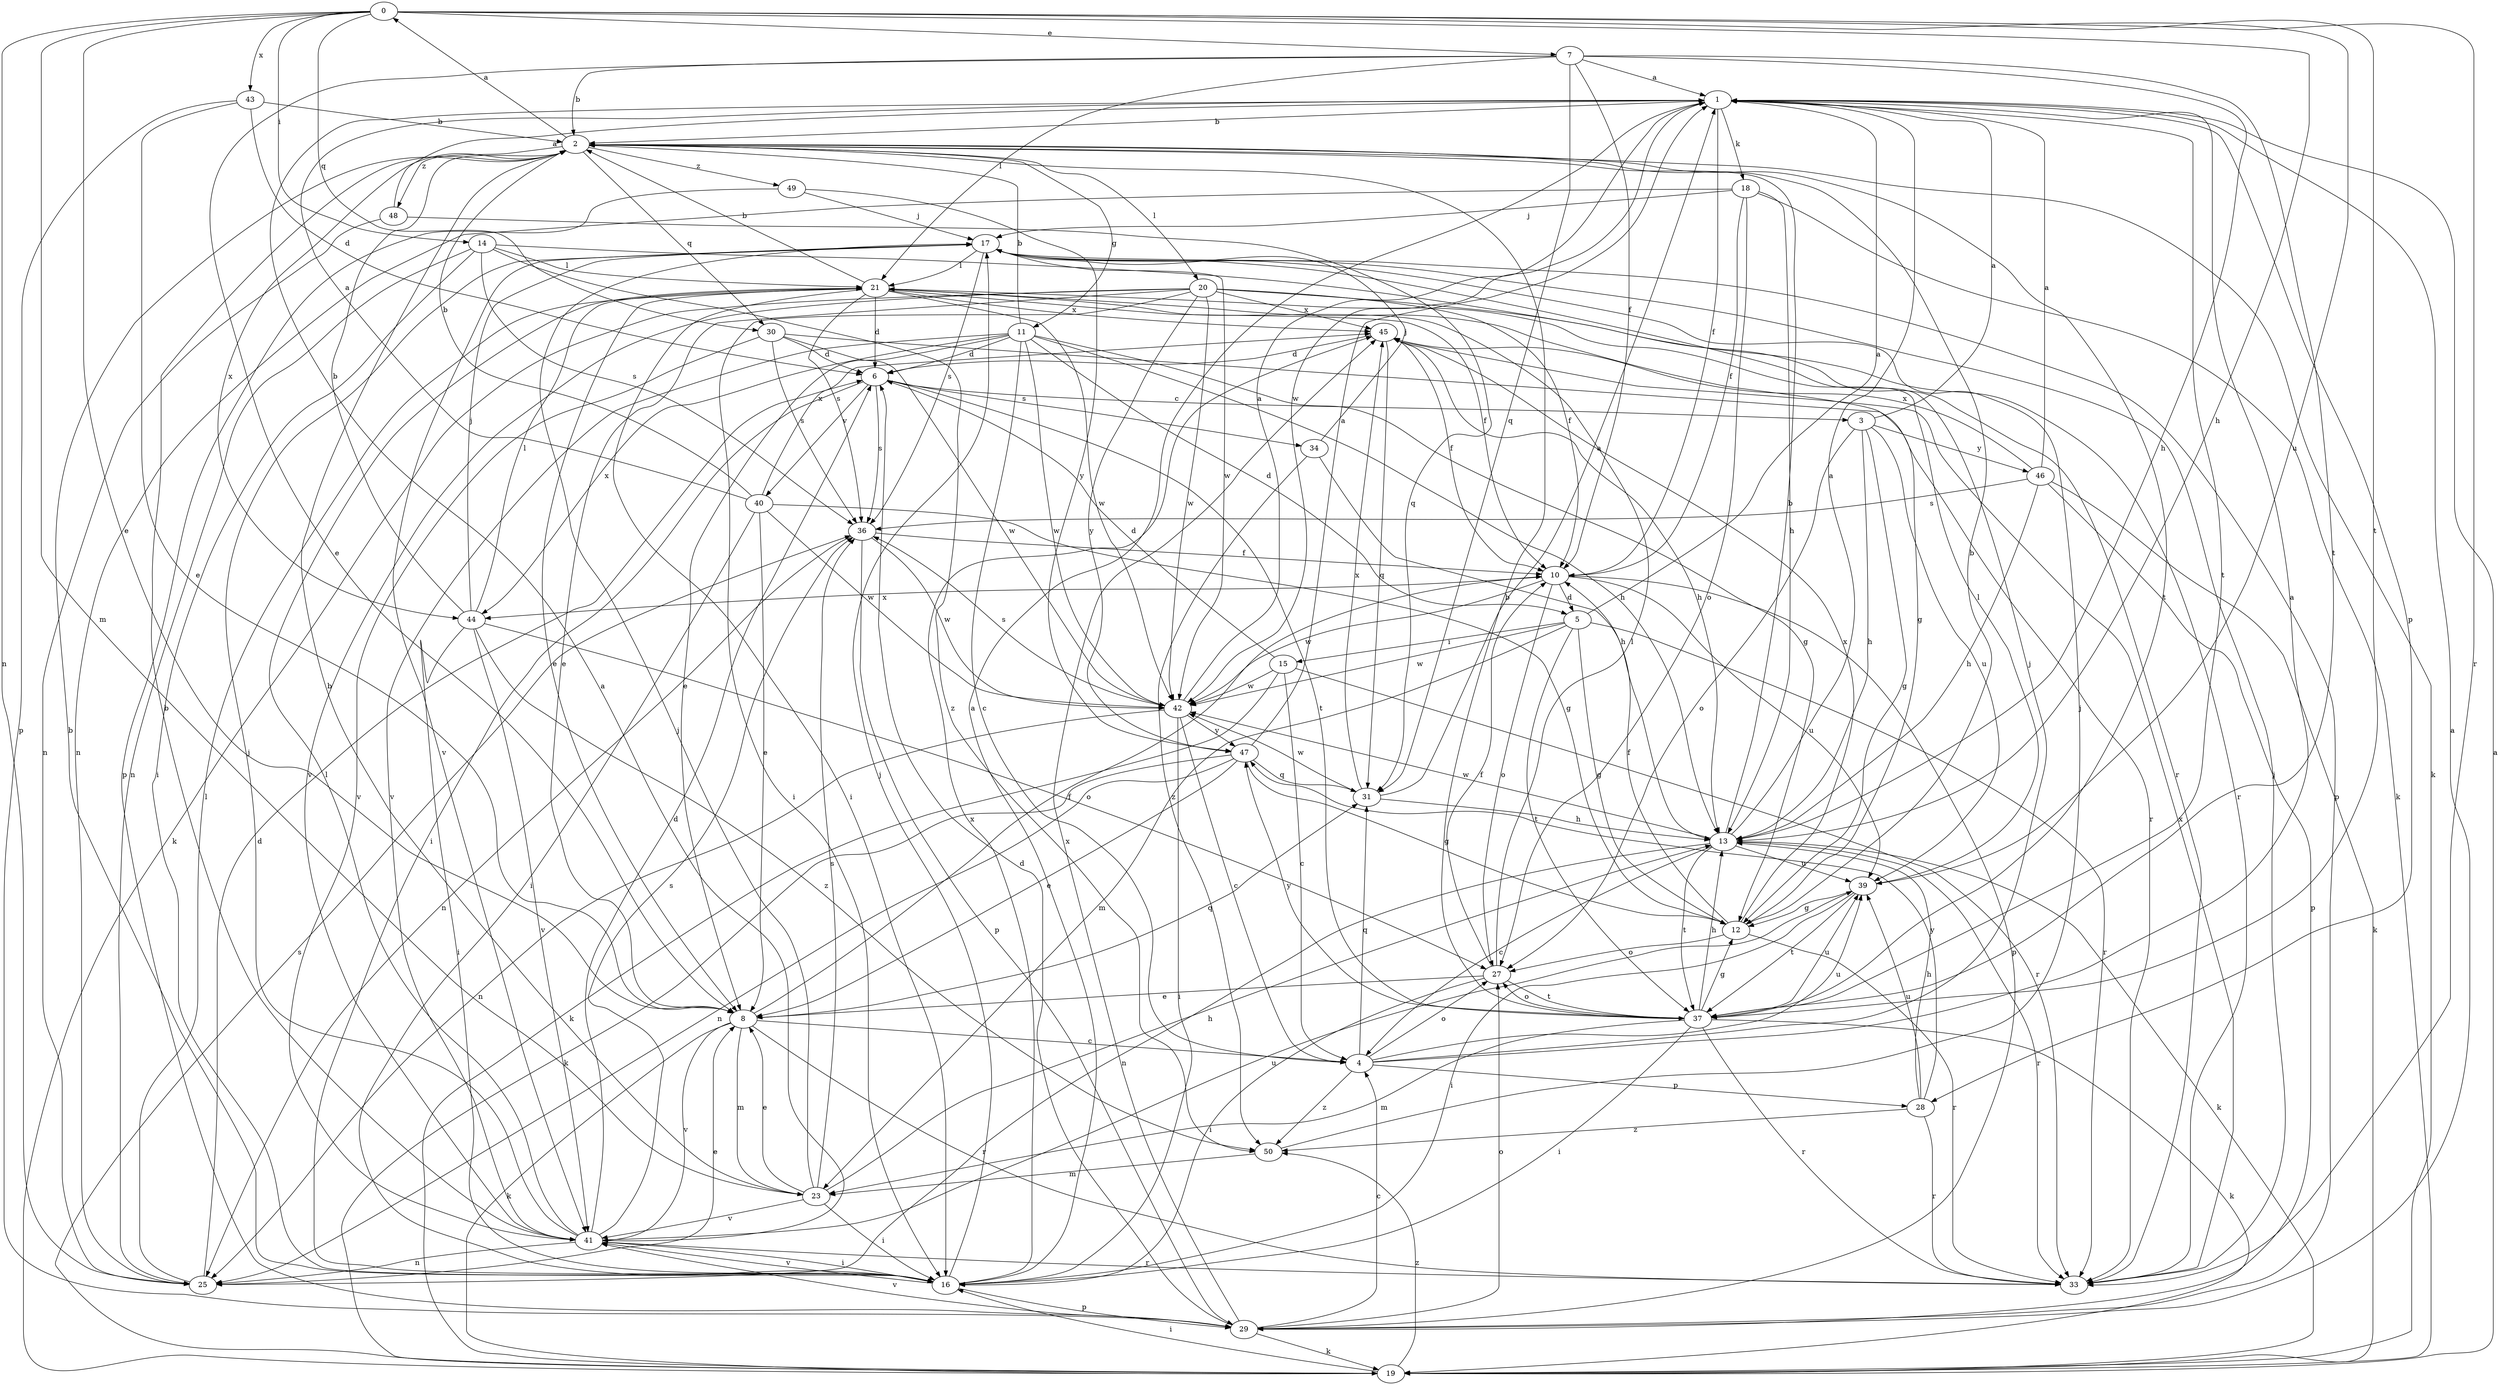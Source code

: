 strict digraph  {
0;
1;
2;
3;
4;
5;
6;
7;
8;
10;
11;
12;
13;
14;
15;
16;
17;
18;
19;
20;
21;
23;
25;
27;
28;
29;
30;
31;
33;
34;
36;
37;
39;
40;
41;
42;
43;
44;
45;
46;
47;
48;
49;
50;
0 -> 7  [label=e];
0 -> 8  [label=e];
0 -> 13  [label=h];
0 -> 14  [label=i];
0 -> 23  [label=m];
0 -> 25  [label=n];
0 -> 30  [label=q];
0 -> 33  [label=r];
0 -> 37  [label=t];
0 -> 39  [label=u];
0 -> 43  [label=x];
1 -> 2  [label=b];
1 -> 10  [label=f];
1 -> 18  [label=k];
1 -> 28  [label=p];
1 -> 37  [label=t];
1 -> 42  [label=w];
2 -> 0  [label=a];
2 -> 11  [label=g];
2 -> 19  [label=k];
2 -> 20  [label=l];
2 -> 30  [label=q];
2 -> 37  [label=t];
2 -> 44  [label=x];
2 -> 48  [label=z];
2 -> 49  [label=z];
3 -> 1  [label=a];
3 -> 12  [label=g];
3 -> 13  [label=h];
3 -> 27  [label=o];
3 -> 39  [label=u];
3 -> 46  [label=y];
4 -> 1  [label=a];
4 -> 17  [label=j];
4 -> 27  [label=o];
4 -> 28  [label=p];
4 -> 31  [label=q];
4 -> 39  [label=u];
4 -> 50  [label=z];
5 -> 1  [label=a];
5 -> 12  [label=g];
5 -> 15  [label=i];
5 -> 23  [label=m];
5 -> 33  [label=r];
5 -> 37  [label=t];
5 -> 42  [label=w];
6 -> 3  [label=c];
6 -> 16  [label=i];
6 -> 34  [label=s];
6 -> 36  [label=s];
6 -> 37  [label=t];
6 -> 40  [label=v];
7 -> 1  [label=a];
7 -> 2  [label=b];
7 -> 8  [label=e];
7 -> 10  [label=f];
7 -> 13  [label=h];
7 -> 21  [label=l];
7 -> 31  [label=q];
7 -> 37  [label=t];
8 -> 4  [label=c];
8 -> 10  [label=f];
8 -> 19  [label=k];
8 -> 23  [label=m];
8 -> 31  [label=q];
8 -> 33  [label=r];
8 -> 41  [label=v];
10 -> 5  [label=d];
10 -> 27  [label=o];
10 -> 29  [label=p];
10 -> 39  [label=u];
10 -> 42  [label=w];
10 -> 44  [label=x];
11 -> 2  [label=b];
11 -> 4  [label=c];
11 -> 5  [label=d];
11 -> 6  [label=d];
11 -> 8  [label=e];
11 -> 12  [label=g];
11 -> 13  [label=h];
11 -> 41  [label=v];
11 -> 42  [label=w];
11 -> 44  [label=x];
12 -> 2  [label=b];
12 -> 10  [label=f];
12 -> 27  [label=o];
12 -> 33  [label=r];
12 -> 45  [label=x];
13 -> 1  [label=a];
13 -> 2  [label=b];
13 -> 4  [label=c];
13 -> 19  [label=k];
13 -> 25  [label=n];
13 -> 33  [label=r];
13 -> 37  [label=t];
13 -> 39  [label=u];
13 -> 42  [label=w];
14 -> 16  [label=i];
14 -> 21  [label=l];
14 -> 25  [label=n];
14 -> 33  [label=r];
14 -> 36  [label=s];
14 -> 50  [label=z];
15 -> 4  [label=c];
15 -> 6  [label=d];
15 -> 19  [label=k];
15 -> 33  [label=r];
15 -> 42  [label=w];
16 -> 1  [label=a];
16 -> 2  [label=b];
16 -> 17  [label=j];
16 -> 29  [label=p];
16 -> 41  [label=v];
16 -> 45  [label=x];
17 -> 21  [label=l];
17 -> 29  [label=p];
17 -> 36  [label=s];
17 -> 41  [label=v];
17 -> 42  [label=w];
18 -> 10  [label=f];
18 -> 13  [label=h];
18 -> 17  [label=j];
18 -> 19  [label=k];
18 -> 25  [label=n];
18 -> 27  [label=o];
19 -> 1  [label=a];
19 -> 16  [label=i];
19 -> 36  [label=s];
19 -> 50  [label=z];
20 -> 8  [label=e];
20 -> 10  [label=f];
20 -> 16  [label=i];
20 -> 19  [label=k];
20 -> 33  [label=r];
20 -> 41  [label=v];
20 -> 42  [label=w];
20 -> 45  [label=x];
20 -> 47  [label=y];
21 -> 2  [label=b];
21 -> 6  [label=d];
21 -> 8  [label=e];
21 -> 10  [label=f];
21 -> 12  [label=g];
21 -> 16  [label=i];
21 -> 36  [label=s];
21 -> 42  [label=w];
21 -> 45  [label=x];
23 -> 2  [label=b];
23 -> 8  [label=e];
23 -> 13  [label=h];
23 -> 16  [label=i];
23 -> 17  [label=j];
23 -> 36  [label=s];
23 -> 41  [label=v];
25 -> 6  [label=d];
25 -> 8  [label=e];
25 -> 21  [label=l];
27 -> 8  [label=e];
27 -> 10  [label=f];
27 -> 16  [label=i];
27 -> 21  [label=l];
27 -> 37  [label=t];
28 -> 13  [label=h];
28 -> 33  [label=r];
28 -> 39  [label=u];
28 -> 47  [label=y];
28 -> 50  [label=z];
29 -> 1  [label=a];
29 -> 4  [label=c];
29 -> 6  [label=d];
29 -> 19  [label=k];
29 -> 27  [label=o];
29 -> 41  [label=v];
29 -> 45  [label=x];
30 -> 6  [label=d];
30 -> 33  [label=r];
30 -> 36  [label=s];
30 -> 41  [label=v];
30 -> 42  [label=w];
31 -> 1  [label=a];
31 -> 13  [label=h];
31 -> 42  [label=w];
31 -> 45  [label=x];
33 -> 17  [label=j];
33 -> 45  [label=x];
34 -> 13  [label=h];
34 -> 17  [label=j];
34 -> 50  [label=z];
36 -> 10  [label=f];
36 -> 25  [label=n];
36 -> 29  [label=p];
36 -> 42  [label=w];
37 -> 2  [label=b];
37 -> 12  [label=g];
37 -> 13  [label=h];
37 -> 16  [label=i];
37 -> 19  [label=k];
37 -> 23  [label=m];
37 -> 27  [label=o];
37 -> 33  [label=r];
37 -> 39  [label=u];
37 -> 47  [label=y];
39 -> 12  [label=g];
39 -> 16  [label=i];
39 -> 21  [label=l];
39 -> 37  [label=t];
40 -> 1  [label=a];
40 -> 2  [label=b];
40 -> 8  [label=e];
40 -> 12  [label=g];
40 -> 16  [label=i];
40 -> 42  [label=w];
40 -> 45  [label=x];
41 -> 1  [label=a];
41 -> 2  [label=b];
41 -> 6  [label=d];
41 -> 16  [label=i];
41 -> 17  [label=j];
41 -> 21  [label=l];
41 -> 25  [label=n];
41 -> 33  [label=r];
41 -> 36  [label=s];
41 -> 39  [label=u];
42 -> 1  [label=a];
42 -> 4  [label=c];
42 -> 16  [label=i];
42 -> 25  [label=n];
42 -> 36  [label=s];
42 -> 47  [label=y];
43 -> 2  [label=b];
43 -> 6  [label=d];
43 -> 8  [label=e];
43 -> 29  [label=p];
44 -> 2  [label=b];
44 -> 16  [label=i];
44 -> 17  [label=j];
44 -> 21  [label=l];
44 -> 27  [label=o];
44 -> 41  [label=v];
44 -> 50  [label=z];
45 -> 6  [label=d];
45 -> 10  [label=f];
45 -> 13  [label=h];
45 -> 31  [label=q];
46 -> 1  [label=a];
46 -> 13  [label=h];
46 -> 19  [label=k];
46 -> 29  [label=p];
46 -> 36  [label=s];
46 -> 45  [label=x];
47 -> 1  [label=a];
47 -> 8  [label=e];
47 -> 12  [label=g];
47 -> 19  [label=k];
47 -> 25  [label=n];
47 -> 31  [label=q];
48 -> 1  [label=a];
48 -> 25  [label=n];
48 -> 31  [label=q];
49 -> 17  [label=j];
49 -> 29  [label=p];
49 -> 47  [label=y];
50 -> 17  [label=j];
50 -> 23  [label=m];
}
